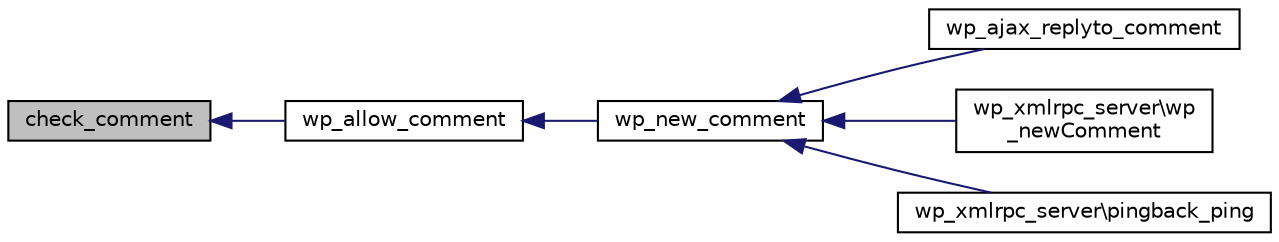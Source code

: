 digraph "check_comment"
{
  edge [fontname="Helvetica",fontsize="10",labelfontname="Helvetica",labelfontsize="10"];
  node [fontname="Helvetica",fontsize="10",shape=record];
  rankdir="LR";
  Node1 [label="check_comment",height=0.2,width=0.4,color="black", fillcolor="grey75", style="filled", fontcolor="black"];
  Node1 -> Node2 [dir="back",color="midnightblue",fontsize="10",style="solid",fontname="Helvetica"];
  Node2 [label="wp_allow_comment",height=0.2,width=0.4,color="black", fillcolor="white", style="filled",URL="$wp-includes_2comment_8php.html#af5d484ed726d11795612ea36f19303d9"];
  Node2 -> Node3 [dir="back",color="midnightblue",fontsize="10",style="solid",fontname="Helvetica"];
  Node3 [label="wp_new_comment",height=0.2,width=0.4,color="black", fillcolor="white", style="filled",URL="$wp-includes_2comment_8php.html#a14572adcc56c214d6a337ffb30bc2bfa"];
  Node3 -> Node4 [dir="back",color="midnightblue",fontsize="10",style="solid",fontname="Helvetica"];
  Node4 [label="wp_ajax_replyto_comment",height=0.2,width=0.4,color="black", fillcolor="white", style="filled",URL="$ajax-actions_8php.html#a67daa9c1bc1c137f82f30794164e7760"];
  Node3 -> Node5 [dir="back",color="midnightblue",fontsize="10",style="solid",fontname="Helvetica"];
  Node5 [label="wp_xmlrpc_server\\wp\l_newComment",height=0.2,width=0.4,color="black", fillcolor="white", style="filled",URL="$classwp__xmlrpc__server.html#a7ba3dee6f94706d1e72817a65f1ecec3"];
  Node3 -> Node6 [dir="back",color="midnightblue",fontsize="10",style="solid",fontname="Helvetica"];
  Node6 [label="wp_xmlrpc_server\\pingback_ping",height=0.2,width=0.4,color="black", fillcolor="white", style="filled",URL="$classwp__xmlrpc__server.html#a4825f22897f801dc74a36735485c1aaa"];
}
